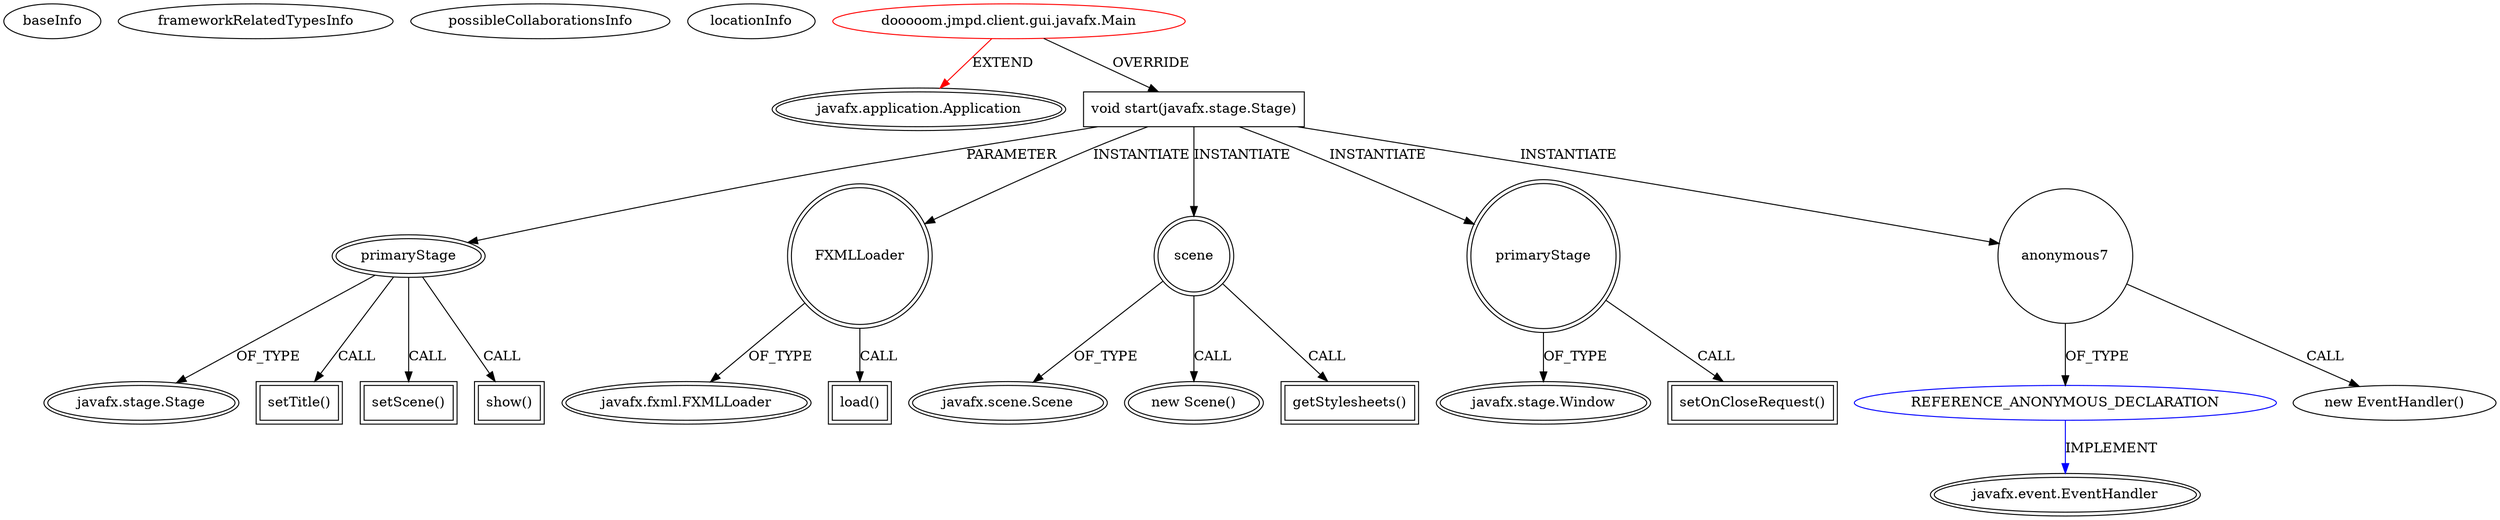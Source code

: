 digraph {
baseInfo[graphId=305,category="extension_graph",isAnonymous=false,possibleRelation=true]
frameworkRelatedTypesInfo[0="javafx.application.Application"]
possibleCollaborationsInfo[0="305~OVERRIDING_METHOD_DECLARATION-INSTANTIATION-~javafx.application.Application ~javafx.event.EventHandler ~false~true"]
locationInfo[projectName="DOOOOOM-jmpd-shared",filePath="/DOOOOOM-jmpd-shared/jmpd-shared-master/src/dooooom/jmpd/client/gui/javafx/Main.java",contextSignature="Main",graphId="305"]
0[label="dooooom.jmpd.client.gui.javafx.Main",vertexType="ROOT_CLIENT_CLASS_DECLARATION",isFrameworkType=false,color=red]
1[label="javafx.application.Application",vertexType="FRAMEWORK_CLASS_TYPE",isFrameworkType=true,peripheries=2]
2[label="void start(javafx.stage.Stage)",vertexType="OVERRIDING_METHOD_DECLARATION",isFrameworkType=false,shape=box]
3[label="primaryStage",vertexType="PARAMETER_DECLARATION",isFrameworkType=true,peripheries=2]
4[label="javafx.stage.Stage",vertexType="FRAMEWORK_CLASS_TYPE",isFrameworkType=true,peripheries=2]
5[label="FXMLLoader",vertexType="VARIABLE_EXPRESION",isFrameworkType=true,peripheries=2,shape=circle]
7[label="javafx.fxml.FXMLLoader",vertexType="FRAMEWORK_CLASS_TYPE",isFrameworkType=true,peripheries=2]
6[label="load()",vertexType="INSIDE_CALL",isFrameworkType=true,peripheries=2,shape=box]
9[label="setTitle()",vertexType="INSIDE_CALL",isFrameworkType=true,peripheries=2,shape=box]
11[label="scene",vertexType="VARIABLE_EXPRESION",isFrameworkType=true,peripheries=2,shape=circle]
12[label="javafx.scene.Scene",vertexType="FRAMEWORK_CLASS_TYPE",isFrameworkType=true,peripheries=2]
10[label="new Scene()",vertexType="CONSTRUCTOR_CALL",isFrameworkType=true,peripheries=2]
14[label="getStylesheets()",vertexType="INSIDE_CALL",isFrameworkType=true,peripheries=2,shape=box]
16[label="setScene()",vertexType="INSIDE_CALL",isFrameworkType=true,peripheries=2,shape=box]
18[label="show()",vertexType="INSIDE_CALL",isFrameworkType=true,peripheries=2,shape=box]
19[label="primaryStage",vertexType="VARIABLE_EXPRESION",isFrameworkType=true,peripheries=2,shape=circle]
21[label="javafx.stage.Window",vertexType="FRAMEWORK_CLASS_TYPE",isFrameworkType=true,peripheries=2]
20[label="setOnCloseRequest()",vertexType="INSIDE_CALL",isFrameworkType=true,peripheries=2,shape=box]
23[label="anonymous7",vertexType="VARIABLE_EXPRESION",isFrameworkType=false,shape=circle]
24[label="REFERENCE_ANONYMOUS_DECLARATION",vertexType="REFERENCE_ANONYMOUS_DECLARATION",isFrameworkType=false,color=blue]
25[label="javafx.event.EventHandler",vertexType="FRAMEWORK_INTERFACE_TYPE",isFrameworkType=true,peripheries=2]
22[label="new EventHandler()",vertexType="CONSTRUCTOR_CALL",isFrameworkType=false]
0->1[label="EXTEND",color=red]
0->2[label="OVERRIDE"]
3->4[label="OF_TYPE"]
2->3[label="PARAMETER"]
2->5[label="INSTANTIATE"]
5->7[label="OF_TYPE"]
5->6[label="CALL"]
3->9[label="CALL"]
2->11[label="INSTANTIATE"]
11->12[label="OF_TYPE"]
11->10[label="CALL"]
11->14[label="CALL"]
3->16[label="CALL"]
3->18[label="CALL"]
2->19[label="INSTANTIATE"]
19->21[label="OF_TYPE"]
19->20[label="CALL"]
2->23[label="INSTANTIATE"]
24->25[label="IMPLEMENT",color=blue]
23->24[label="OF_TYPE"]
23->22[label="CALL"]
}
